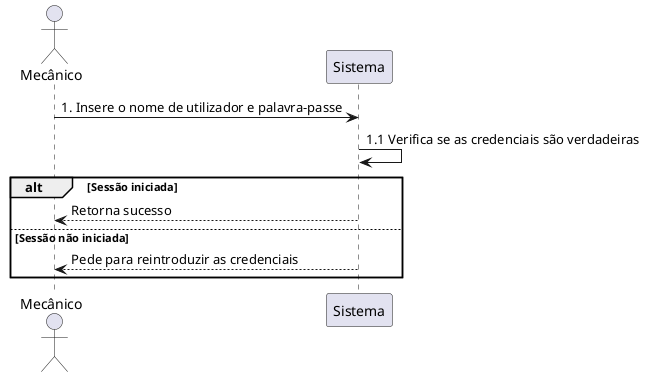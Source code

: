 @startuml
actor Mecânico
participant Sistema


Mecânico -> Sistema: 1. Insere o nome de utilizador e palavra-passe
Sistema -> Sistema: 1.1 Verifica se as credenciais são verdadeiras

alt Sessão iniciada
     Sistema --> Mecânico: Retorna sucesso

else Sessão não iniciada
     Sistema --> Mecânico: Pede para reintroduzir as credenciais

end
@enduml